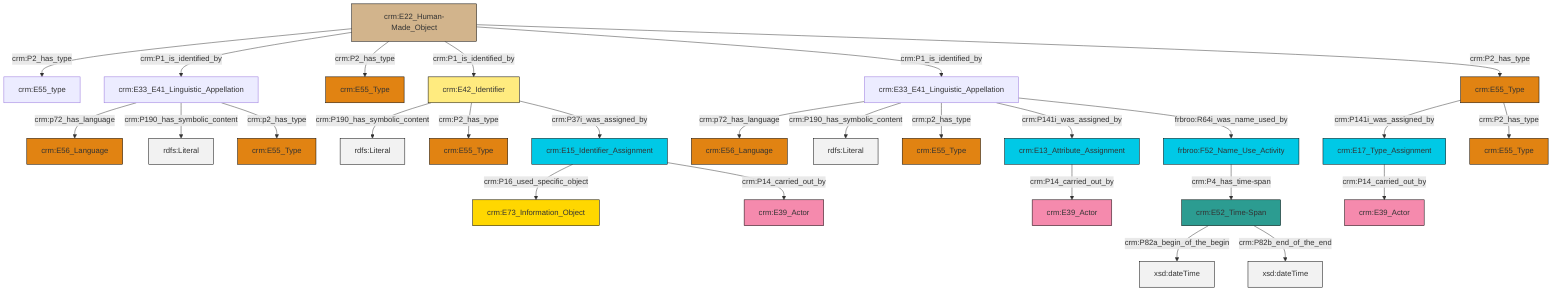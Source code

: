 graph TD
classDef Literal fill:#f2f2f2,stroke:#000000;
classDef CRM_Entity fill:#FFFFFF,stroke:#000000;
classDef Temporal_Entity fill:#00C9E6, stroke:#000000;
classDef Type fill:#E18312, stroke:#000000;
classDef Time-Span fill:#2C9C91, stroke:#000000;
classDef Appellation fill:#FFEB7F, stroke:#000000;
classDef Place fill:#008836, stroke:#000000;
classDef Persistent_Item fill:#B266B2, stroke:#000000;
classDef Conceptual_Object fill:#FFD700, stroke:#000000;
classDef Physical_Thing fill:#D2B48C, stroke:#000000;
classDef Actor fill:#f58aad, stroke:#000000;
classDef PC_Classes fill:#4ce600, stroke:#000000;
classDef Multi fill:#cccccc,stroke:#000000;

2["crm:E15_Identifier_Assignment"]:::Temporal_Entity -->|crm:P16_used_specific_object| 3["crm:E73_Information_Object"]:::Conceptual_Object
6["crm:E55_Type"]:::Type -->|crm:P141i_was_assigned_by| 7["crm:E17_Type_Assignment"]:::Temporal_Entity
8["crm:E22_Human-Made_Object"]:::Physical_Thing -->|crm:P2_has_type| 9["crm:E55_type"]:::Default
4["crm:E42_Identifier"]:::Appellation -->|crm:P190_has_symbolic_content| 11[rdfs:Literal]:::Literal
8["crm:E22_Human-Made_Object"]:::Physical_Thing -->|crm:P1_is_identified_by| 12["crm:E33_E41_Linguistic_Appellation"]:::Default
15["crm:E33_E41_Linguistic_Appellation"]:::Default -->|crm:p72_has_language| 16["crm:E56_Language"]:::Type
6["crm:E55_Type"]:::Type -->|crm:P2_has_type| 17["crm:E55_Type"]:::Type
19["crm:E13_Attribute_Assignment"]:::Temporal_Entity -->|crm:P14_carried_out_by| 20["crm:E39_Actor"]:::Actor
15["crm:E33_E41_Linguistic_Appellation"]:::Default -->|crm:P190_has_symbolic_content| 21[rdfs:Literal]:::Literal
12["crm:E33_E41_Linguistic_Appellation"]:::Default -->|crm:p72_has_language| 25["crm:E56_Language"]:::Type
2["crm:E15_Identifier_Assignment"]:::Temporal_Entity -->|crm:P14_carried_out_by| 26["crm:E39_Actor"]:::Actor
27["crm:E52_Time-Span"]:::Time-Span -->|crm:P82a_begin_of_the_begin| 28[xsd:dateTime]:::Literal
8["crm:E22_Human-Made_Object"]:::Physical_Thing -->|crm:P2_has_type| 13["crm:E55_Type"]:::Type
12["crm:E33_E41_Linguistic_Appellation"]:::Default -->|crm:P190_has_symbolic_content| 31[rdfs:Literal]:::Literal
27["crm:E52_Time-Span"]:::Time-Span -->|crm:P82b_end_of_the_end| 34[xsd:dateTime]:::Literal
8["crm:E22_Human-Made_Object"]:::Physical_Thing -->|crm:P1_is_identified_by| 4["crm:E42_Identifier"]:::Appellation
8["crm:E22_Human-Made_Object"]:::Physical_Thing -->|crm:P1_is_identified_by| 15["crm:E33_E41_Linguistic_Appellation"]:::Default
8["crm:E22_Human-Made_Object"]:::Physical_Thing -->|crm:P2_has_type| 6["crm:E55_Type"]:::Type
12["crm:E33_E41_Linguistic_Appellation"]:::Default -->|crm:p2_has_type| 0["crm:E55_Type"]:::Type
7["crm:E17_Type_Assignment"]:::Temporal_Entity -->|crm:P14_carried_out_by| 38["crm:E39_Actor"]:::Actor
4["crm:E42_Identifier"]:::Appellation -->|crm:P2_has_type| 36["crm:E55_Type"]:::Type
15["crm:E33_E41_Linguistic_Appellation"]:::Default -->|crm:p2_has_type| 45["crm:E55_Type"]:::Type
4["crm:E42_Identifier"]:::Appellation -->|crm:P37i_was_assigned_by| 2["crm:E15_Identifier_Assignment"]:::Temporal_Entity
15["crm:E33_E41_Linguistic_Appellation"]:::Default -->|crm:P141i_was_assigned_by| 19["crm:E13_Attribute_Assignment"]:::Temporal_Entity
15["crm:E33_E41_Linguistic_Appellation"]:::Default -->|frbroo:R64i_was_name_used_by| 49["frbroo:F52_Name_Use_Activity"]:::Temporal_Entity
49["frbroo:F52_Name_Use_Activity"]:::Temporal_Entity -->|crm:P4_has_time-span| 27["crm:E52_Time-Span"]:::Time-Span